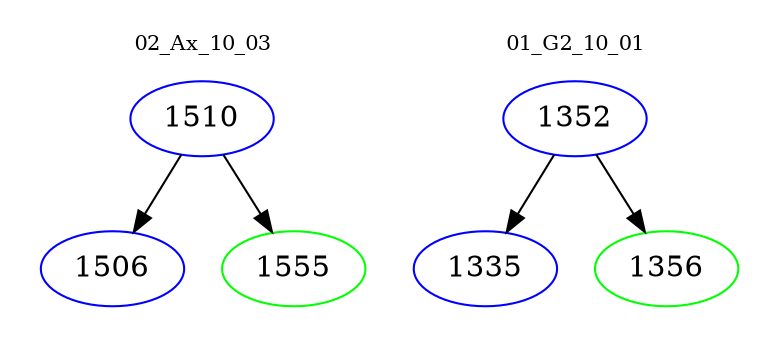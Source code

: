 digraph{
subgraph cluster_0 {
color = white
label = "02_Ax_10_03";
fontsize=10;
T0_1510 [label="1510", color="blue"]
T0_1510 -> T0_1506 [color="black"]
T0_1506 [label="1506", color="blue"]
T0_1510 -> T0_1555 [color="black"]
T0_1555 [label="1555", color="green"]
}
subgraph cluster_1 {
color = white
label = "01_G2_10_01";
fontsize=10;
T1_1352 [label="1352", color="blue"]
T1_1352 -> T1_1335 [color="black"]
T1_1335 [label="1335", color="blue"]
T1_1352 -> T1_1356 [color="black"]
T1_1356 [label="1356", color="green"]
}
}
